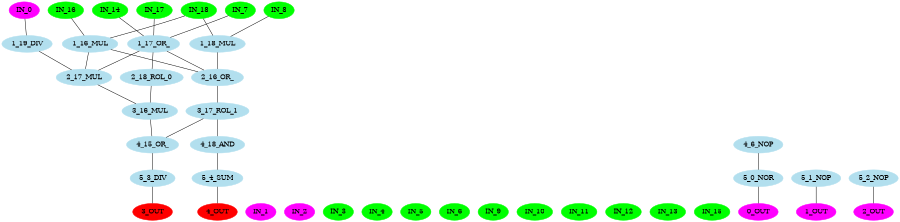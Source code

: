 digraph EACircuit {
rankdir=BT;
edge [dir=none];
size="6,6";
ordering=out;
node [color=magenta, style=filled];
"IN_0";
"IN_1";
"IN_2";
node [color=green, style=filled];
"IN_3";
"IN_4";
"IN_5";
"IN_6";
"IN_7";
"IN_8";
"IN_9";
"IN_10";
"IN_11";
"IN_12";
"IN_13";
"IN_14";
"IN_15";
"IN_16";
"IN_17";
"IN_18";
node [color=lightblue2, style=filled];
{ rank=same; "1_16_MUL"; "1_17_OR_"; "1_18_MUL"; "1_19_DIV"; }
"1_16_MUL" -> "IN_16";
"1_16_MUL" -> "IN_18";
"1_17_OR_" -> "IN_14";
"1_17_OR_" -> "IN_17";
"1_17_OR_" -> "IN_7";
"1_18_MUL" -> "IN_18";
"1_18_MUL" -> "IN_8";
"1_19_DIV" -> "IN_0";
node [color=lightblue2, style=filled];
{ rank=same; "2_16_OR_"; "2_17_MUL"; "2_18_ROL_0"; }
"2_16_OR_" -> "1_16_MUL";
"2_16_OR_" -> "1_17_OR_";
"2_16_OR_" -> "1_18_MUL";
"2_17_MUL" -> "1_16_MUL";
"2_17_MUL" -> "1_17_OR_";
"2_17_MUL" -> "1_19_DIV";
"2_18_ROL_0" -> "1_17_OR_";
node [color=lightblue2, style=filled];
{ rank=same; "3_16_MUL"; "3_17_ROL_1"; }
"3_16_MUL" -> "2_17_MUL";
"3_16_MUL" -> "2_18_ROL_0";
"3_17_ROL_1" -> "2_16_OR_";
node [color=lightblue2, style=filled];
{ rank=same; "4_6_NOP"; "4_15_OR_"; "4_18_AND"; }
"4_15_OR_" -> "3_16_MUL";
"4_15_OR_" -> "3_17_ROL_1";
"4_18_AND" -> "3_17_ROL_1";
node [color=lightblue2, style=filled];
{ rank=same; "5_0_NOR"; "5_1_NOP"; "5_2_NOP"; "5_3_DIV"; "5_4_SUM"; }
"5_0_NOR" -> "4_6_NOP";
"5_3_DIV" -> "4_15_OR_";
"5_4_SUM" -> "4_18_AND";
node [color=magenta];
"0_OUT" -> "5_0_NOR";
"1_OUT" -> "5_1_NOP";
"2_OUT" -> "5_2_NOP";
node [color=red];
"3_OUT" -> "5_3_DIV";
"4_OUT" -> "5_4_SUM";
}